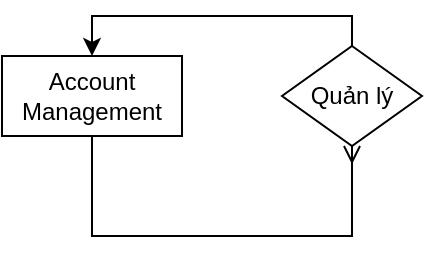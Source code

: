 <mxfile version="21.8.2" type="github">
  <diagram name="Page-1" id="LfY8wJtMdsiEwFg6lC09">
    <mxGraphModel dx="1434" dy="782" grid="1" gridSize="10" guides="1" tooltips="1" connect="1" arrows="1" fold="1" page="1" pageScale="1" pageWidth="850" pageHeight="1100" math="0" shadow="0">
      <root>
        <mxCell id="0" />
        <mxCell id="1" parent="0" />
        <mxCell id="CqHNV1K6hkGp7pRfxFd9-4" style="edgeStyle=orthogonalEdgeStyle;rounded=0;orthogonalLoop=1;jettySize=auto;html=1;entryX=0.5;entryY=1;entryDx=0;entryDy=0;endArrow=ERmany;endFill=0;" edge="1" parent="1" source="CqHNV1K6hkGp7pRfxFd9-1" target="CqHNV1K6hkGp7pRfxFd9-2">
          <mxGeometry relative="1" as="geometry">
            <Array as="points">
              <mxPoint x="95" y="440" />
              <mxPoint x="225" y="440" />
            </Array>
          </mxGeometry>
        </mxCell>
        <mxCell id="CqHNV1K6hkGp7pRfxFd9-1" value="Account Management" style="rounded=0;whiteSpace=wrap;html=1;" vertex="1" parent="1">
          <mxGeometry x="50" y="350" width="90" height="40" as="geometry" />
        </mxCell>
        <mxCell id="CqHNV1K6hkGp7pRfxFd9-5" style="edgeStyle=orthogonalEdgeStyle;rounded=0;orthogonalLoop=1;jettySize=auto;html=1;entryX=0.5;entryY=0;entryDx=0;entryDy=0;" edge="1" parent="1" source="CqHNV1K6hkGp7pRfxFd9-2" target="CqHNV1K6hkGp7pRfxFd9-1">
          <mxGeometry relative="1" as="geometry">
            <Array as="points">
              <mxPoint x="225" y="330" />
              <mxPoint x="95" y="330" />
            </Array>
          </mxGeometry>
        </mxCell>
        <mxCell id="CqHNV1K6hkGp7pRfxFd9-2" value="Quản lý" style="rhombus;whiteSpace=wrap;html=1;" vertex="1" parent="1">
          <mxGeometry x="190" y="345" width="70" height="50" as="geometry" />
        </mxCell>
      </root>
    </mxGraphModel>
  </diagram>
</mxfile>
